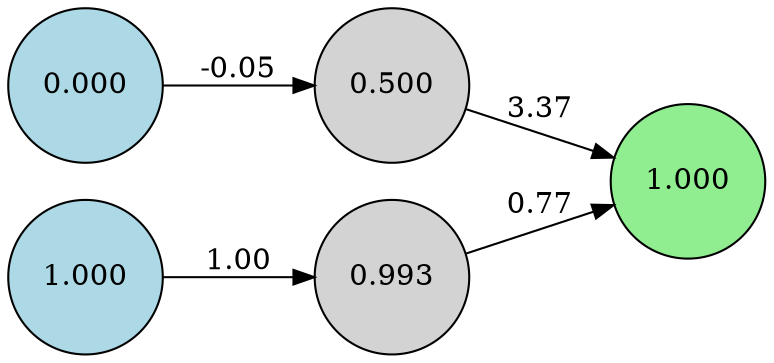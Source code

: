digraph neat {
  rankdir=LR;
  node [shape=circle];
  node0 [label="0.000", style=filled, fillcolor=lightblue];
  node1 [label="1.000", style=filled, fillcolor=lightblue];
  node73 [label="1.000", style=filled, fillcolor=lightgreen];
  node166 [label="0.500", style=filled, fillcolor=lightgray];
  node191 [label="0.993", style=filled, fillcolor=lightgray];
  node0 -> node166 [label="-0.05"];
  node166 -> node73 [label="3.37"];
  node1 -> node191 [label="1.00"];
  node191 -> node73 [label="0.77"];
}
